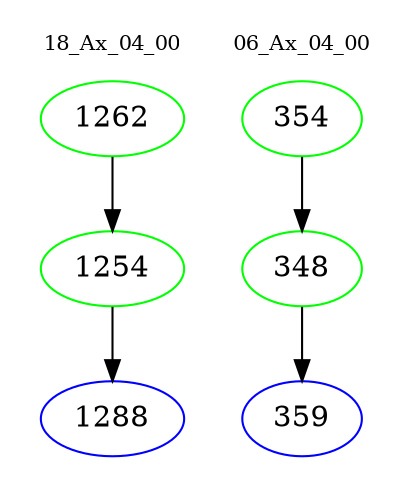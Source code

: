 digraph{
subgraph cluster_0 {
color = white
label = "18_Ax_04_00";
fontsize=10;
T0_1262 [label="1262", color="green"]
T0_1262 -> T0_1254 [color="black"]
T0_1254 [label="1254", color="green"]
T0_1254 -> T0_1288 [color="black"]
T0_1288 [label="1288", color="blue"]
}
subgraph cluster_1 {
color = white
label = "06_Ax_04_00";
fontsize=10;
T1_354 [label="354", color="green"]
T1_354 -> T1_348 [color="black"]
T1_348 [label="348", color="green"]
T1_348 -> T1_359 [color="black"]
T1_359 [label="359", color="blue"]
}
}
